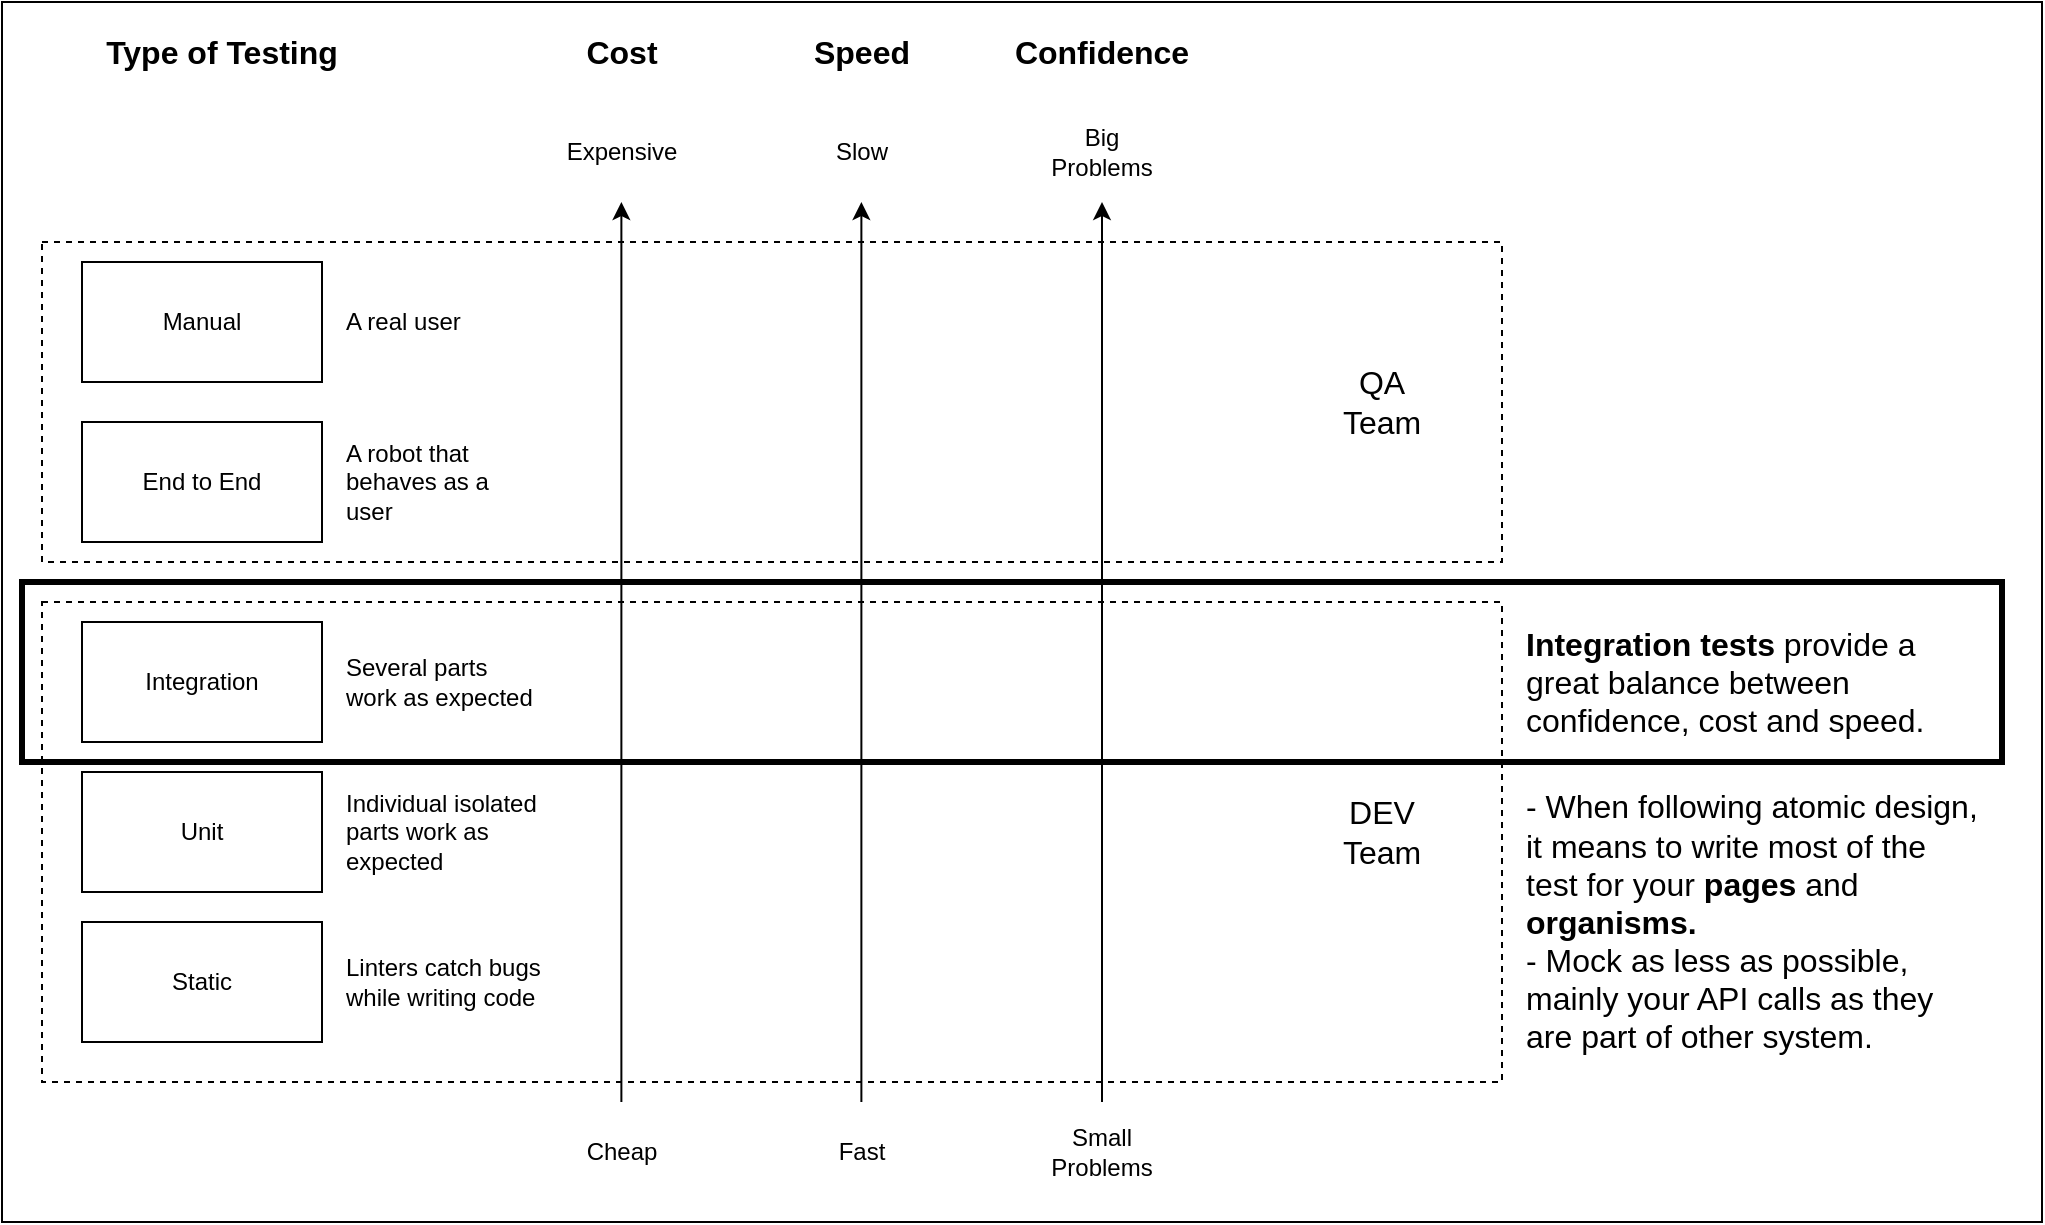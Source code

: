 <mxfile version="16.1.2" type="device"><diagram id="LlS891Augdv8omy3ij_B" name="Testing Strategy"><mxGraphModel dx="1141" dy="724" grid="1" gridSize="10" guides="1" tooltips="1" connect="1" arrows="1" fold="1" page="1" pageScale="1" pageWidth="827" pageHeight="1169" math="0" shadow="0"><root><mxCell id="0"/><mxCell id="1" parent="0"/><mxCell id="m9gwMaa91Lde_nhie8l--31" value="" style="rounded=0;whiteSpace=wrap;html=1;glass=0;sketch=0;fontSize=16;strokeColor=#000000;fillColor=none;strokeWidth=3;" vertex="1" parent="1"><mxGeometry x="20" y="440" width="990" height="90" as="geometry"/></mxCell><mxCell id="m9gwMaa91Lde_nhie8l--23" value="" style="rounded=0;whiteSpace=wrap;html=1;fontSize=16;sketch=0;dashed=1;fillColor=none;" vertex="1" parent="1"><mxGeometry x="30" y="450" width="730" height="240" as="geometry"/></mxCell><mxCell id="m9gwMaa91Lde_nhie8l--20" value="" style="rounded=0;whiteSpace=wrap;html=1;fontSize=16;sketch=0;dashed=1;fillColor=none;" vertex="1" parent="1"><mxGeometry x="30" y="270" width="730" height="160" as="geometry"/></mxCell><mxCell id="m9gwMaa91Lde_nhie8l--1" value="Integration" style="rounded=0;whiteSpace=wrap;html=1;" vertex="1" parent="1"><mxGeometry x="50" y="460" width="120" height="60" as="geometry"/></mxCell><mxCell id="m9gwMaa91Lde_nhie8l--2" value="Unit" style="rounded=0;whiteSpace=wrap;html=1;" vertex="1" parent="1"><mxGeometry x="50" y="535" width="120" height="60" as="geometry"/></mxCell><mxCell id="m9gwMaa91Lde_nhie8l--3" value="Static" style="rounded=0;whiteSpace=wrap;html=1;" vertex="1" parent="1"><mxGeometry x="50" y="610" width="120" height="60" as="geometry"/></mxCell><mxCell id="m9gwMaa91Lde_nhie8l--4" value="End to End" style="rounded=0;whiteSpace=wrap;html=1;" vertex="1" parent="1"><mxGeometry x="50" y="360" width="120" height="60" as="geometry"/></mxCell><mxCell id="m9gwMaa91Lde_nhie8l--5" value="Manual" style="rounded=0;whiteSpace=wrap;html=1;" vertex="1" parent="1"><mxGeometry x="50" y="280" width="120" height="60" as="geometry"/></mxCell><mxCell id="m9gwMaa91Lde_nhie8l--8" value="Cheap" style="text;html=1;strokeColor=none;fillColor=none;align=center;verticalAlign=middle;whiteSpace=wrap;rounded=0;" vertex="1" parent="1"><mxGeometry x="290" y="710" width="60" height="30" as="geometry"/></mxCell><mxCell id="m9gwMaa91Lde_nhie8l--9" value="Expensive" style="text;html=1;strokeColor=none;fillColor=none;align=center;verticalAlign=middle;whiteSpace=wrap;rounded=0;" vertex="1" parent="1"><mxGeometry x="290" y="210" width="60" height="30" as="geometry"/></mxCell><mxCell id="m9gwMaa91Lde_nhie8l--11" value="Slow" style="text;html=1;strokeColor=none;fillColor=none;align=center;verticalAlign=middle;whiteSpace=wrap;rounded=0;" vertex="1" parent="1"><mxGeometry x="410" y="210" width="60" height="30" as="geometry"/></mxCell><mxCell id="m9gwMaa91Lde_nhie8l--12" value="Fast" style="text;html=1;strokeColor=none;fillColor=none;align=center;verticalAlign=middle;whiteSpace=wrap;rounded=0;" vertex="1" parent="1"><mxGeometry x="410" y="710" width="60" height="30" as="geometry"/></mxCell><mxCell id="m9gwMaa91Lde_nhie8l--13" value="" style="endArrow=classic;html=1;rounded=0;" edge="1" parent="1"><mxGeometry width="50" height="50" relative="1" as="geometry"><mxPoint x="560" y="700" as="sourcePoint"/><mxPoint x="560" y="250" as="targetPoint"/></mxGeometry></mxCell><mxCell id="m9gwMaa91Lde_nhie8l--14" value="Small Problems" style="text;html=1;strokeColor=none;fillColor=none;align=center;verticalAlign=middle;whiteSpace=wrap;rounded=0;" vertex="1" parent="1"><mxGeometry x="530" y="710" width="60" height="30" as="geometry"/></mxCell><mxCell id="m9gwMaa91Lde_nhie8l--15" value="Big Problems" style="text;html=1;strokeColor=none;fillColor=none;align=center;verticalAlign=middle;whiteSpace=wrap;rounded=0;" vertex="1" parent="1"><mxGeometry x="530" y="210" width="60" height="30" as="geometry"/></mxCell><mxCell id="m9gwMaa91Lde_nhie8l--16" value="Cost" style="text;html=1;strokeColor=none;fillColor=none;align=center;verticalAlign=middle;whiteSpace=wrap;rounded=0;fontStyle=1;fontSize=16;" vertex="1" parent="1"><mxGeometry x="290" y="160" width="60" height="30" as="geometry"/></mxCell><mxCell id="m9gwMaa91Lde_nhie8l--17" value="Speed" style="text;html=1;strokeColor=none;fillColor=none;align=center;verticalAlign=middle;whiteSpace=wrap;rounded=0;fontStyle=1;fontSize=16;" vertex="1" parent="1"><mxGeometry x="410" y="160" width="60" height="30" as="geometry"/></mxCell><mxCell id="m9gwMaa91Lde_nhie8l--18" value="Confidence" style="text;html=1;strokeColor=none;fillColor=none;align=center;verticalAlign=middle;whiteSpace=wrap;rounded=0;fontStyle=1;fontSize=16;" vertex="1" parent="1"><mxGeometry x="530" y="160" width="60" height="30" as="geometry"/></mxCell><mxCell id="m9gwMaa91Lde_nhie8l--21" value="QA Team" style="text;html=1;strokeColor=none;fillColor=none;align=center;verticalAlign=middle;whiteSpace=wrap;rounded=0;glass=1;dashed=1;sketch=0;fontSize=16;" vertex="1" parent="1"><mxGeometry x="670" y="335" width="60" height="30" as="geometry"/></mxCell><mxCell id="m9gwMaa91Lde_nhie8l--24" value="DEV Team" style="text;html=1;strokeColor=none;fillColor=none;align=center;verticalAlign=middle;whiteSpace=wrap;rounded=0;glass=1;dashed=1;sketch=0;fontSize=16;" vertex="1" parent="1"><mxGeometry x="670" y="550" width="60" height="30" as="geometry"/></mxCell><mxCell id="m9gwMaa91Lde_nhie8l--25" value="A real user" style="text;html=1;strokeColor=none;fillColor=none;align=left;verticalAlign=middle;whiteSpace=wrap;rounded=0;" vertex="1" parent="1"><mxGeometry x="180" y="295" width="100" height="30" as="geometry"/></mxCell><mxCell id="m9gwMaa91Lde_nhie8l--26" value="A robot that behaves as a user" style="text;html=1;strokeColor=none;fillColor=none;align=left;verticalAlign=middle;whiteSpace=wrap;rounded=0;" vertex="1" parent="1"><mxGeometry x="180" y="375" width="100" height="30" as="geometry"/></mxCell><mxCell id="m9gwMaa91Lde_nhie8l--27" value="Individual isolated parts work as expected" style="text;html=1;strokeColor=none;fillColor=none;align=left;verticalAlign=middle;whiteSpace=wrap;rounded=0;" vertex="1" parent="1"><mxGeometry x="180" y="550" width="100" height="30" as="geometry"/></mxCell><mxCell id="m9gwMaa91Lde_nhie8l--28" value="Several parts work as expected" style="text;html=1;strokeColor=none;fillColor=none;align=left;verticalAlign=middle;whiteSpace=wrap;rounded=0;" vertex="1" parent="1"><mxGeometry x="180" y="475" width="100" height="30" as="geometry"/></mxCell><mxCell id="m9gwMaa91Lde_nhie8l--29" value="Linters catch bugs while writing code" style="text;html=1;strokeColor=none;fillColor=none;align=left;verticalAlign=middle;whiteSpace=wrap;rounded=0;" vertex="1" parent="1"><mxGeometry x="180" y="625" width="100" height="30" as="geometry"/></mxCell><mxCell id="m9gwMaa91Lde_nhie8l--30" value="Type of Testing" style="text;html=1;strokeColor=none;fillColor=none;align=center;verticalAlign=middle;whiteSpace=wrap;rounded=0;fontStyle=1;fontSize=16;" vertex="1" parent="1"><mxGeometry x="50" y="160" width="140" height="30" as="geometry"/></mxCell><mxCell id="m9gwMaa91Lde_nhie8l--33" value="&lt;b&gt;Integration&lt;/b&gt; &lt;b&gt;tests&lt;/b&gt; provide a great balance between confidence, cost and speed." style="text;html=1;strokeColor=none;fillColor=none;align=left;verticalAlign=middle;whiteSpace=wrap;rounded=0;glass=0;sketch=0;fontSize=16;" vertex="1" parent="1"><mxGeometry x="770" y="455" width="230" height="70" as="geometry"/></mxCell><mxCell id="m9gwMaa91Lde_nhie8l--34" value="" style="endArrow=classic;html=1;rounded=0;" edge="1" parent="1"><mxGeometry width="50" height="50" relative="1" as="geometry"><mxPoint x="319.69" y="700" as="sourcePoint"/><mxPoint x="319.69" y="250" as="targetPoint"/></mxGeometry></mxCell><mxCell id="m9gwMaa91Lde_nhie8l--35" value="" style="endArrow=classic;html=1;rounded=0;" edge="1" parent="1"><mxGeometry width="50" height="50" relative="1" as="geometry"><mxPoint x="439.69" y="700" as="sourcePoint"/><mxPoint x="439.69" y="250" as="targetPoint"/></mxGeometry></mxCell><mxCell id="m9gwMaa91Lde_nhie8l--36" value="- When following atomic design, it means to write most of the test for your &lt;b&gt;pages&lt;/b&gt; and &lt;b&gt;organisms.&lt;/b&gt;&lt;br&gt;- Mock as less as possible, mainly your API calls as they are part of other system." style="text;html=1;strokeColor=none;fillColor=none;align=left;verticalAlign=middle;whiteSpace=wrap;rounded=0;glass=0;sketch=0;fontSize=16;" vertex="1" parent="1"><mxGeometry x="770" y="540" width="230" height="140" as="geometry"/></mxCell><mxCell id="m9gwMaa91Lde_nhie8l--37" value="" style="rounded=0;whiteSpace=wrap;html=1;glass=0;sketch=0;fontSize=16;strokeColor=default;strokeWidth=1;fillColor=none;" vertex="1" parent="1"><mxGeometry x="10" y="150" width="1020" height="610" as="geometry"/></mxCell></root></mxGraphModel></diagram></mxfile>
